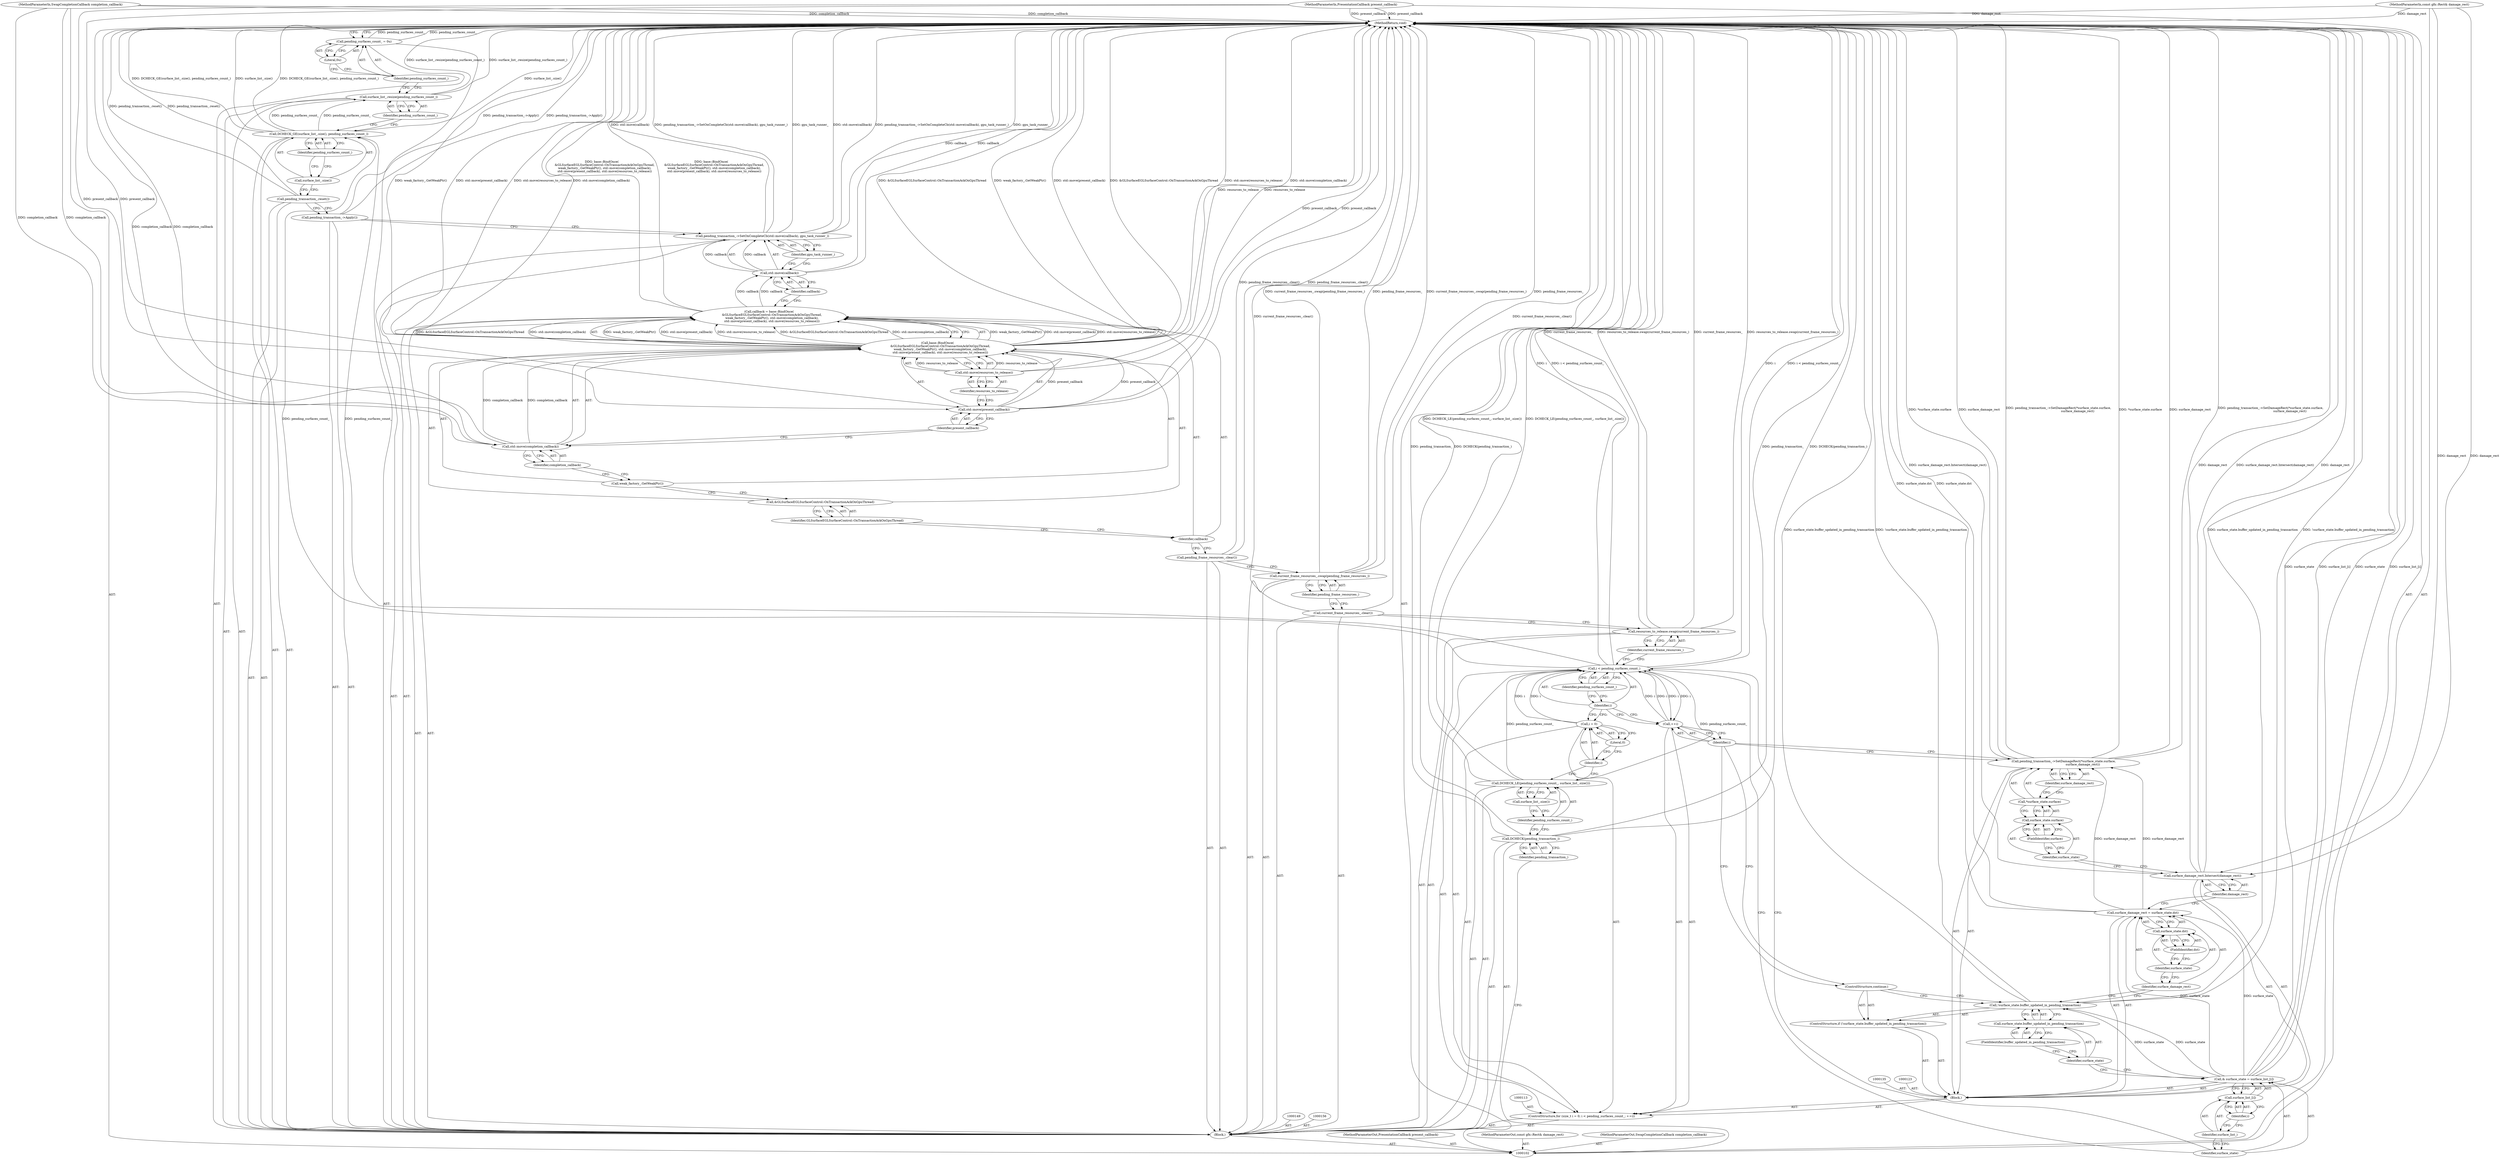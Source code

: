 digraph "0_Chrome_4afb628e068367d5b73440537555902cd12416f8_3" {
"1000183" [label="(MethodReturn,void)"];
"1000114" [label="(Call,i = 0)"];
"1000115" [label="(Identifier,i)"];
"1000116" [label="(Literal,0)"];
"1000112" [label="(ControlStructure,for (size_t i = 0; i < pending_surfaces_count_; ++i))"];
"1000117" [label="(Call,i < pending_surfaces_count_)"];
"1000118" [label="(Identifier,i)"];
"1000119" [label="(Identifier,pending_surfaces_count_)"];
"1000120" [label="(Call,++i)"];
"1000121" [label="(Identifier,i)"];
"1000124" [label="(Call,& surface_state = surface_list_[i])"];
"1000125" [label="(Identifier,surface_state)"];
"1000126" [label="(Call,surface_list_[i])"];
"1000127" [label="(Identifier,surface_list_)"];
"1000128" [label="(Identifier,i)"];
"1000133" [label="(FieldIdentifier,buffer_updated_in_pending_transaction)"];
"1000129" [label="(ControlStructure,if (!surface_state.buffer_updated_in_pending_transaction))"];
"1000130" [label="(Call,!surface_state.buffer_updated_in_pending_transaction)"];
"1000131" [label="(Call,surface_state.buffer_updated_in_pending_transaction)"];
"1000132" [label="(Identifier,surface_state)"];
"1000134" [label="(ControlStructure,continue;)"];
"1000136" [label="(Call,surface_damage_rect = surface_state.dst)"];
"1000137" [label="(Identifier,surface_damage_rect)"];
"1000138" [label="(Call,surface_state.dst)"];
"1000139" [label="(Identifier,surface_state)"];
"1000122" [label="(Block,)"];
"1000140" [label="(FieldIdentifier,dst)"];
"1000142" [label="(Identifier,damage_rect)"];
"1000141" [label="(Call,surface_damage_rect.Intersect(damage_rect))"];
"1000143" [label="(Call,pending_transaction_->SetDamageRect(*surface_state.surface,\n                                        surface_damage_rect))"];
"1000144" [label="(Call,*surface_state.surface)"];
"1000145" [label="(Call,surface_state.surface)"];
"1000146" [label="(Identifier,surface_state)"];
"1000147" [label="(FieldIdentifier,surface)"];
"1000148" [label="(Identifier,surface_damage_rect)"];
"1000103" [label="(MethodParameterIn,const gfx::Rect& damage_rect)"];
"1000302" [label="(MethodParameterOut,const gfx::Rect& damage_rect)"];
"1000151" [label="(Identifier,current_frame_resources_)"];
"1000150" [label="(Call,resources_to_release.swap(current_frame_resources_))"];
"1000152" [label="(Call,current_frame_resources_.clear())"];
"1000153" [label="(Call,current_frame_resources_.swap(pending_frame_resources_))"];
"1000154" [label="(Identifier,pending_frame_resources_)"];
"1000155" [label="(Call,pending_frame_resources_.clear())"];
"1000157" [label="(Call,callback = base::BindOnce(\n      &GLSurfaceEGLSurfaceControl::OnTransactionAckOnGpuThread,\n      weak_factory_.GetWeakPtr(), std::move(completion_callback),\n      std::move(present_callback), std::move(resources_to_release)))"];
"1000158" [label="(Identifier,callback)"];
"1000159" [label="(Call,base::BindOnce(\n      &GLSurfaceEGLSurfaceControl::OnTransactionAckOnGpuThread,\n      weak_factory_.GetWeakPtr(), std::move(completion_callback),\n      std::move(present_callback), std::move(resources_to_release)))"];
"1000160" [label="(Call,&GLSurfaceEGLSurfaceControl::OnTransactionAckOnGpuThread)"];
"1000161" [label="(Identifier,GLSurfaceEGLSurfaceControl::OnTransactionAckOnGpuThread)"];
"1000104" [label="(MethodParameterIn,SwapCompletionCallback completion_callback)"];
"1000303" [label="(MethodParameterOut,SwapCompletionCallback completion_callback)"];
"1000163" [label="(Call,std::move(completion_callback))"];
"1000164" [label="(Identifier,completion_callback)"];
"1000162" [label="(Call,weak_factory_.GetWeakPtr())"];
"1000166" [label="(Identifier,present_callback)"];
"1000167" [label="(Call,std::move(resources_to_release))"];
"1000168" [label="(Identifier,resources_to_release)"];
"1000165" [label="(Call,std::move(present_callback))"];
"1000169" [label="(Call,pending_transaction_->SetOnCompleteCb(std::move(callback), gpu_task_runner_))"];
"1000170" [label="(Call,std::move(callback))"];
"1000171" [label="(Identifier,callback)"];
"1000172" [label="(Identifier,gpu_task_runner_)"];
"1000173" [label="(Call,pending_transaction_->Apply())"];
"1000174" [label="(Call,pending_transaction_.reset())"];
"1000176" [label="(Call,surface_list_.size())"];
"1000175" [label="(Call,DCHECK_GE(surface_list_.size(), pending_surfaces_count_))"];
"1000177" [label="(Identifier,pending_surfaces_count_)"];
"1000178" [label="(Call,surface_list_.resize(pending_surfaces_count_))"];
"1000179" [label="(Identifier,pending_surfaces_count_)"];
"1000180" [label="(Call,pending_surfaces_count_ = 0u)"];
"1000181" [label="(Identifier,pending_surfaces_count_)"];
"1000182" [label="(Literal,0u)"];
"1000106" [label="(Block,)"];
"1000105" [label="(MethodParameterIn,PresentationCallback present_callback)"];
"1000304" [label="(MethodParameterOut,PresentationCallback present_callback)"];
"1000108" [label="(Identifier,pending_transaction_)"];
"1000107" [label="(Call,DCHECK(pending_transaction_))"];
"1000110" [label="(Identifier,pending_surfaces_count_)"];
"1000109" [label="(Call,DCHECK_LE(pending_surfaces_count_, surface_list_.size()))"];
"1000111" [label="(Call,surface_list_.size())"];
"1000183" -> "1000102"  [label="AST: "];
"1000183" -> "1000180"  [label="CFG: "];
"1000124" -> "1000183"  [label="DDG: surface_state"];
"1000124" -> "1000183"  [label="DDG: surface_list_[i]"];
"1000107" -> "1000183"  [label="DDG: pending_transaction_"];
"1000107" -> "1000183"  [label="DDG: DCHECK(pending_transaction_)"];
"1000169" -> "1000183"  [label="DDG: pending_transaction_->SetOnCompleteCb(std::move(callback), gpu_task_runner_)"];
"1000169" -> "1000183"  [label="DDG: gpu_task_runner_"];
"1000169" -> "1000183"  [label="DDG: std::move(callback)"];
"1000104" -> "1000183"  [label="DDG: completion_callback"];
"1000105" -> "1000183"  [label="DDG: present_callback"];
"1000141" -> "1000183"  [label="DDG: surface_damage_rect.Intersect(damage_rect)"];
"1000141" -> "1000183"  [label="DDG: damage_rect"];
"1000180" -> "1000183"  [label="DDG: pending_surfaces_count_"];
"1000153" -> "1000183"  [label="DDG: current_frame_resources_.swap(pending_frame_resources_)"];
"1000153" -> "1000183"  [label="DDG: pending_frame_resources_"];
"1000117" -> "1000183"  [label="DDG: i"];
"1000117" -> "1000183"  [label="DDG: i < pending_surfaces_count_"];
"1000136" -> "1000183"  [label="DDG: surface_state.dst"];
"1000178" -> "1000183"  [label="DDG: surface_list_.resize(pending_surfaces_count_)"];
"1000157" -> "1000183"  [label="DDG: base::BindOnce(\n      &GLSurfaceEGLSurfaceControl::OnTransactionAckOnGpuThread,\n      weak_factory_.GetWeakPtr(), std::move(completion_callback),\n      std::move(present_callback), std::move(resources_to_release))"];
"1000167" -> "1000183"  [label="DDG: resources_to_release"];
"1000130" -> "1000183"  [label="DDG: !surface_state.buffer_updated_in_pending_transaction"];
"1000130" -> "1000183"  [label="DDG: surface_state.buffer_updated_in_pending_transaction"];
"1000163" -> "1000183"  [label="DDG: completion_callback"];
"1000150" -> "1000183"  [label="DDG: current_frame_resources_"];
"1000150" -> "1000183"  [label="DDG: resources_to_release.swap(current_frame_resources_)"];
"1000159" -> "1000183"  [label="DDG: &GLSurfaceEGLSurfaceControl::OnTransactionAckOnGpuThread"];
"1000159" -> "1000183"  [label="DDG: std::move(resources_to_release)"];
"1000159" -> "1000183"  [label="DDG: std::move(completion_callback)"];
"1000159" -> "1000183"  [label="DDG: weak_factory_.GetWeakPtr()"];
"1000159" -> "1000183"  [label="DDG: std::move(present_callback)"];
"1000165" -> "1000183"  [label="DDG: present_callback"];
"1000152" -> "1000183"  [label="DDG: current_frame_resources_.clear()"];
"1000155" -> "1000183"  [label="DDG: pending_frame_resources_.clear()"];
"1000103" -> "1000183"  [label="DDG: damage_rect"];
"1000143" -> "1000183"  [label="DDG: *surface_state.surface"];
"1000143" -> "1000183"  [label="DDG: surface_damage_rect"];
"1000143" -> "1000183"  [label="DDG: pending_transaction_->SetDamageRect(*surface_state.surface,\n                                        surface_damage_rect)"];
"1000175" -> "1000183"  [label="DDG: surface_list_.size()"];
"1000175" -> "1000183"  [label="DDG: DCHECK_GE(surface_list_.size(), pending_surfaces_count_)"];
"1000173" -> "1000183"  [label="DDG: pending_transaction_->Apply()"];
"1000170" -> "1000183"  [label="DDG: callback"];
"1000174" -> "1000183"  [label="DDG: pending_transaction_.reset()"];
"1000109" -> "1000183"  [label="DDG: DCHECK_LE(pending_surfaces_count_, surface_list_.size())"];
"1000114" -> "1000112"  [label="AST: "];
"1000114" -> "1000116"  [label="CFG: "];
"1000115" -> "1000114"  [label="AST: "];
"1000116" -> "1000114"  [label="AST: "];
"1000118" -> "1000114"  [label="CFG: "];
"1000114" -> "1000117"  [label="DDG: i"];
"1000115" -> "1000114"  [label="AST: "];
"1000115" -> "1000109"  [label="CFG: "];
"1000116" -> "1000115"  [label="CFG: "];
"1000116" -> "1000114"  [label="AST: "];
"1000116" -> "1000115"  [label="CFG: "];
"1000114" -> "1000116"  [label="CFG: "];
"1000112" -> "1000106"  [label="AST: "];
"1000113" -> "1000112"  [label="AST: "];
"1000114" -> "1000112"  [label="AST: "];
"1000117" -> "1000112"  [label="AST: "];
"1000120" -> "1000112"  [label="AST: "];
"1000122" -> "1000112"  [label="AST: "];
"1000117" -> "1000112"  [label="AST: "];
"1000117" -> "1000119"  [label="CFG: "];
"1000118" -> "1000117"  [label="AST: "];
"1000119" -> "1000117"  [label="AST: "];
"1000125" -> "1000117"  [label="CFG: "];
"1000151" -> "1000117"  [label="CFG: "];
"1000117" -> "1000183"  [label="DDG: i"];
"1000117" -> "1000183"  [label="DDG: i < pending_surfaces_count_"];
"1000114" -> "1000117"  [label="DDG: i"];
"1000120" -> "1000117"  [label="DDG: i"];
"1000109" -> "1000117"  [label="DDG: pending_surfaces_count_"];
"1000117" -> "1000120"  [label="DDG: i"];
"1000117" -> "1000175"  [label="DDG: pending_surfaces_count_"];
"1000118" -> "1000117"  [label="AST: "];
"1000118" -> "1000114"  [label="CFG: "];
"1000118" -> "1000120"  [label="CFG: "];
"1000119" -> "1000118"  [label="CFG: "];
"1000119" -> "1000117"  [label="AST: "];
"1000119" -> "1000118"  [label="CFG: "];
"1000117" -> "1000119"  [label="CFG: "];
"1000120" -> "1000112"  [label="AST: "];
"1000120" -> "1000121"  [label="CFG: "];
"1000121" -> "1000120"  [label="AST: "];
"1000118" -> "1000120"  [label="CFG: "];
"1000120" -> "1000117"  [label="DDG: i"];
"1000117" -> "1000120"  [label="DDG: i"];
"1000121" -> "1000120"  [label="AST: "];
"1000121" -> "1000134"  [label="CFG: "];
"1000121" -> "1000143"  [label="CFG: "];
"1000120" -> "1000121"  [label="CFG: "];
"1000124" -> "1000122"  [label="AST: "];
"1000124" -> "1000126"  [label="CFG: "];
"1000125" -> "1000124"  [label="AST: "];
"1000126" -> "1000124"  [label="AST: "];
"1000132" -> "1000124"  [label="CFG: "];
"1000124" -> "1000183"  [label="DDG: surface_state"];
"1000124" -> "1000183"  [label="DDG: surface_list_[i]"];
"1000124" -> "1000130"  [label="DDG: surface_state"];
"1000124" -> "1000136"  [label="DDG: surface_state"];
"1000125" -> "1000124"  [label="AST: "];
"1000125" -> "1000117"  [label="CFG: "];
"1000127" -> "1000125"  [label="CFG: "];
"1000126" -> "1000124"  [label="AST: "];
"1000126" -> "1000128"  [label="CFG: "];
"1000127" -> "1000126"  [label="AST: "];
"1000128" -> "1000126"  [label="AST: "];
"1000124" -> "1000126"  [label="CFG: "];
"1000127" -> "1000126"  [label="AST: "];
"1000127" -> "1000125"  [label="CFG: "];
"1000128" -> "1000127"  [label="CFG: "];
"1000128" -> "1000126"  [label="AST: "];
"1000128" -> "1000127"  [label="CFG: "];
"1000126" -> "1000128"  [label="CFG: "];
"1000133" -> "1000131"  [label="AST: "];
"1000133" -> "1000132"  [label="CFG: "];
"1000131" -> "1000133"  [label="CFG: "];
"1000129" -> "1000122"  [label="AST: "];
"1000130" -> "1000129"  [label="AST: "];
"1000134" -> "1000129"  [label="AST: "];
"1000130" -> "1000129"  [label="AST: "];
"1000130" -> "1000131"  [label="CFG: "];
"1000131" -> "1000130"  [label="AST: "];
"1000134" -> "1000130"  [label="CFG: "];
"1000137" -> "1000130"  [label="CFG: "];
"1000130" -> "1000183"  [label="DDG: !surface_state.buffer_updated_in_pending_transaction"];
"1000130" -> "1000183"  [label="DDG: surface_state.buffer_updated_in_pending_transaction"];
"1000124" -> "1000130"  [label="DDG: surface_state"];
"1000131" -> "1000130"  [label="AST: "];
"1000131" -> "1000133"  [label="CFG: "];
"1000132" -> "1000131"  [label="AST: "];
"1000133" -> "1000131"  [label="AST: "];
"1000130" -> "1000131"  [label="CFG: "];
"1000132" -> "1000131"  [label="AST: "];
"1000132" -> "1000124"  [label="CFG: "];
"1000133" -> "1000132"  [label="CFG: "];
"1000134" -> "1000129"  [label="AST: "];
"1000134" -> "1000130"  [label="CFG: "];
"1000121" -> "1000134"  [label="CFG: "];
"1000136" -> "1000122"  [label="AST: "];
"1000136" -> "1000138"  [label="CFG: "];
"1000137" -> "1000136"  [label="AST: "];
"1000138" -> "1000136"  [label="AST: "];
"1000142" -> "1000136"  [label="CFG: "];
"1000136" -> "1000183"  [label="DDG: surface_state.dst"];
"1000124" -> "1000136"  [label="DDG: surface_state"];
"1000136" -> "1000143"  [label="DDG: surface_damage_rect"];
"1000137" -> "1000136"  [label="AST: "];
"1000137" -> "1000130"  [label="CFG: "];
"1000139" -> "1000137"  [label="CFG: "];
"1000138" -> "1000136"  [label="AST: "];
"1000138" -> "1000140"  [label="CFG: "];
"1000139" -> "1000138"  [label="AST: "];
"1000140" -> "1000138"  [label="AST: "];
"1000136" -> "1000138"  [label="CFG: "];
"1000139" -> "1000138"  [label="AST: "];
"1000139" -> "1000137"  [label="CFG: "];
"1000140" -> "1000139"  [label="CFG: "];
"1000122" -> "1000112"  [label="AST: "];
"1000123" -> "1000122"  [label="AST: "];
"1000124" -> "1000122"  [label="AST: "];
"1000129" -> "1000122"  [label="AST: "];
"1000135" -> "1000122"  [label="AST: "];
"1000136" -> "1000122"  [label="AST: "];
"1000141" -> "1000122"  [label="AST: "];
"1000143" -> "1000122"  [label="AST: "];
"1000140" -> "1000138"  [label="AST: "];
"1000140" -> "1000139"  [label="CFG: "];
"1000138" -> "1000140"  [label="CFG: "];
"1000142" -> "1000141"  [label="AST: "];
"1000142" -> "1000136"  [label="CFG: "];
"1000141" -> "1000142"  [label="CFG: "];
"1000141" -> "1000122"  [label="AST: "];
"1000141" -> "1000142"  [label="CFG: "];
"1000142" -> "1000141"  [label="AST: "];
"1000146" -> "1000141"  [label="CFG: "];
"1000141" -> "1000183"  [label="DDG: surface_damage_rect.Intersect(damage_rect)"];
"1000141" -> "1000183"  [label="DDG: damage_rect"];
"1000103" -> "1000141"  [label="DDG: damage_rect"];
"1000143" -> "1000122"  [label="AST: "];
"1000143" -> "1000148"  [label="CFG: "];
"1000144" -> "1000143"  [label="AST: "];
"1000148" -> "1000143"  [label="AST: "];
"1000121" -> "1000143"  [label="CFG: "];
"1000143" -> "1000183"  [label="DDG: *surface_state.surface"];
"1000143" -> "1000183"  [label="DDG: surface_damage_rect"];
"1000143" -> "1000183"  [label="DDG: pending_transaction_->SetDamageRect(*surface_state.surface,\n                                        surface_damage_rect)"];
"1000136" -> "1000143"  [label="DDG: surface_damage_rect"];
"1000144" -> "1000143"  [label="AST: "];
"1000144" -> "1000145"  [label="CFG: "];
"1000145" -> "1000144"  [label="AST: "];
"1000148" -> "1000144"  [label="CFG: "];
"1000145" -> "1000144"  [label="AST: "];
"1000145" -> "1000147"  [label="CFG: "];
"1000146" -> "1000145"  [label="AST: "];
"1000147" -> "1000145"  [label="AST: "];
"1000144" -> "1000145"  [label="CFG: "];
"1000146" -> "1000145"  [label="AST: "];
"1000146" -> "1000141"  [label="CFG: "];
"1000147" -> "1000146"  [label="CFG: "];
"1000147" -> "1000145"  [label="AST: "];
"1000147" -> "1000146"  [label="CFG: "];
"1000145" -> "1000147"  [label="CFG: "];
"1000148" -> "1000143"  [label="AST: "];
"1000148" -> "1000144"  [label="CFG: "];
"1000143" -> "1000148"  [label="CFG: "];
"1000103" -> "1000102"  [label="AST: "];
"1000103" -> "1000183"  [label="DDG: damage_rect"];
"1000103" -> "1000141"  [label="DDG: damage_rect"];
"1000302" -> "1000102"  [label="AST: "];
"1000151" -> "1000150"  [label="AST: "];
"1000151" -> "1000117"  [label="CFG: "];
"1000150" -> "1000151"  [label="CFG: "];
"1000150" -> "1000106"  [label="AST: "];
"1000150" -> "1000151"  [label="CFG: "];
"1000151" -> "1000150"  [label="AST: "];
"1000152" -> "1000150"  [label="CFG: "];
"1000150" -> "1000183"  [label="DDG: current_frame_resources_"];
"1000150" -> "1000183"  [label="DDG: resources_to_release.swap(current_frame_resources_)"];
"1000152" -> "1000106"  [label="AST: "];
"1000152" -> "1000150"  [label="CFG: "];
"1000154" -> "1000152"  [label="CFG: "];
"1000152" -> "1000183"  [label="DDG: current_frame_resources_.clear()"];
"1000153" -> "1000106"  [label="AST: "];
"1000153" -> "1000154"  [label="CFG: "];
"1000154" -> "1000153"  [label="AST: "];
"1000155" -> "1000153"  [label="CFG: "];
"1000153" -> "1000183"  [label="DDG: current_frame_resources_.swap(pending_frame_resources_)"];
"1000153" -> "1000183"  [label="DDG: pending_frame_resources_"];
"1000154" -> "1000153"  [label="AST: "];
"1000154" -> "1000152"  [label="CFG: "];
"1000153" -> "1000154"  [label="CFG: "];
"1000155" -> "1000106"  [label="AST: "];
"1000155" -> "1000153"  [label="CFG: "];
"1000158" -> "1000155"  [label="CFG: "];
"1000155" -> "1000183"  [label="DDG: pending_frame_resources_.clear()"];
"1000157" -> "1000106"  [label="AST: "];
"1000157" -> "1000159"  [label="CFG: "];
"1000158" -> "1000157"  [label="AST: "];
"1000159" -> "1000157"  [label="AST: "];
"1000171" -> "1000157"  [label="CFG: "];
"1000157" -> "1000183"  [label="DDG: base::BindOnce(\n      &GLSurfaceEGLSurfaceControl::OnTransactionAckOnGpuThread,\n      weak_factory_.GetWeakPtr(), std::move(completion_callback),\n      std::move(present_callback), std::move(resources_to_release))"];
"1000159" -> "1000157"  [label="DDG: weak_factory_.GetWeakPtr()"];
"1000159" -> "1000157"  [label="DDG: std::move(present_callback)"];
"1000159" -> "1000157"  [label="DDG: std::move(resources_to_release)"];
"1000159" -> "1000157"  [label="DDG: &GLSurfaceEGLSurfaceControl::OnTransactionAckOnGpuThread"];
"1000159" -> "1000157"  [label="DDG: std::move(completion_callback)"];
"1000157" -> "1000170"  [label="DDG: callback"];
"1000158" -> "1000157"  [label="AST: "];
"1000158" -> "1000155"  [label="CFG: "];
"1000161" -> "1000158"  [label="CFG: "];
"1000159" -> "1000157"  [label="AST: "];
"1000159" -> "1000167"  [label="CFG: "];
"1000160" -> "1000159"  [label="AST: "];
"1000162" -> "1000159"  [label="AST: "];
"1000163" -> "1000159"  [label="AST: "];
"1000165" -> "1000159"  [label="AST: "];
"1000167" -> "1000159"  [label="AST: "];
"1000157" -> "1000159"  [label="CFG: "];
"1000159" -> "1000183"  [label="DDG: &GLSurfaceEGLSurfaceControl::OnTransactionAckOnGpuThread"];
"1000159" -> "1000183"  [label="DDG: std::move(resources_to_release)"];
"1000159" -> "1000183"  [label="DDG: std::move(completion_callback)"];
"1000159" -> "1000183"  [label="DDG: weak_factory_.GetWeakPtr()"];
"1000159" -> "1000183"  [label="DDG: std::move(present_callback)"];
"1000159" -> "1000157"  [label="DDG: weak_factory_.GetWeakPtr()"];
"1000159" -> "1000157"  [label="DDG: std::move(present_callback)"];
"1000159" -> "1000157"  [label="DDG: std::move(resources_to_release)"];
"1000159" -> "1000157"  [label="DDG: &GLSurfaceEGLSurfaceControl::OnTransactionAckOnGpuThread"];
"1000159" -> "1000157"  [label="DDG: std::move(completion_callback)"];
"1000163" -> "1000159"  [label="DDG: completion_callback"];
"1000165" -> "1000159"  [label="DDG: present_callback"];
"1000167" -> "1000159"  [label="DDG: resources_to_release"];
"1000160" -> "1000159"  [label="AST: "];
"1000160" -> "1000161"  [label="CFG: "];
"1000161" -> "1000160"  [label="AST: "];
"1000162" -> "1000160"  [label="CFG: "];
"1000161" -> "1000160"  [label="AST: "];
"1000161" -> "1000158"  [label="CFG: "];
"1000160" -> "1000161"  [label="CFG: "];
"1000104" -> "1000102"  [label="AST: "];
"1000104" -> "1000183"  [label="DDG: completion_callback"];
"1000104" -> "1000163"  [label="DDG: completion_callback"];
"1000303" -> "1000102"  [label="AST: "];
"1000163" -> "1000159"  [label="AST: "];
"1000163" -> "1000164"  [label="CFG: "];
"1000164" -> "1000163"  [label="AST: "];
"1000166" -> "1000163"  [label="CFG: "];
"1000163" -> "1000183"  [label="DDG: completion_callback"];
"1000163" -> "1000159"  [label="DDG: completion_callback"];
"1000104" -> "1000163"  [label="DDG: completion_callback"];
"1000164" -> "1000163"  [label="AST: "];
"1000164" -> "1000162"  [label="CFG: "];
"1000163" -> "1000164"  [label="CFG: "];
"1000162" -> "1000159"  [label="AST: "];
"1000162" -> "1000160"  [label="CFG: "];
"1000164" -> "1000162"  [label="CFG: "];
"1000166" -> "1000165"  [label="AST: "];
"1000166" -> "1000163"  [label="CFG: "];
"1000165" -> "1000166"  [label="CFG: "];
"1000167" -> "1000159"  [label="AST: "];
"1000167" -> "1000168"  [label="CFG: "];
"1000168" -> "1000167"  [label="AST: "];
"1000159" -> "1000167"  [label="CFG: "];
"1000167" -> "1000183"  [label="DDG: resources_to_release"];
"1000167" -> "1000159"  [label="DDG: resources_to_release"];
"1000168" -> "1000167"  [label="AST: "];
"1000168" -> "1000165"  [label="CFG: "];
"1000167" -> "1000168"  [label="CFG: "];
"1000165" -> "1000159"  [label="AST: "];
"1000165" -> "1000166"  [label="CFG: "];
"1000166" -> "1000165"  [label="AST: "];
"1000168" -> "1000165"  [label="CFG: "];
"1000165" -> "1000183"  [label="DDG: present_callback"];
"1000165" -> "1000159"  [label="DDG: present_callback"];
"1000105" -> "1000165"  [label="DDG: present_callback"];
"1000169" -> "1000106"  [label="AST: "];
"1000169" -> "1000172"  [label="CFG: "];
"1000170" -> "1000169"  [label="AST: "];
"1000172" -> "1000169"  [label="AST: "];
"1000173" -> "1000169"  [label="CFG: "];
"1000169" -> "1000183"  [label="DDG: pending_transaction_->SetOnCompleteCb(std::move(callback), gpu_task_runner_)"];
"1000169" -> "1000183"  [label="DDG: gpu_task_runner_"];
"1000169" -> "1000183"  [label="DDG: std::move(callback)"];
"1000170" -> "1000169"  [label="DDG: callback"];
"1000170" -> "1000169"  [label="AST: "];
"1000170" -> "1000171"  [label="CFG: "];
"1000171" -> "1000170"  [label="AST: "];
"1000172" -> "1000170"  [label="CFG: "];
"1000170" -> "1000183"  [label="DDG: callback"];
"1000170" -> "1000169"  [label="DDG: callback"];
"1000157" -> "1000170"  [label="DDG: callback"];
"1000171" -> "1000170"  [label="AST: "];
"1000171" -> "1000157"  [label="CFG: "];
"1000170" -> "1000171"  [label="CFG: "];
"1000172" -> "1000169"  [label="AST: "];
"1000172" -> "1000170"  [label="CFG: "];
"1000169" -> "1000172"  [label="CFG: "];
"1000173" -> "1000106"  [label="AST: "];
"1000173" -> "1000169"  [label="CFG: "];
"1000174" -> "1000173"  [label="CFG: "];
"1000173" -> "1000183"  [label="DDG: pending_transaction_->Apply()"];
"1000174" -> "1000106"  [label="AST: "];
"1000174" -> "1000173"  [label="CFG: "];
"1000176" -> "1000174"  [label="CFG: "];
"1000174" -> "1000183"  [label="DDG: pending_transaction_.reset()"];
"1000176" -> "1000175"  [label="AST: "];
"1000176" -> "1000174"  [label="CFG: "];
"1000177" -> "1000176"  [label="CFG: "];
"1000175" -> "1000106"  [label="AST: "];
"1000175" -> "1000177"  [label="CFG: "];
"1000176" -> "1000175"  [label="AST: "];
"1000177" -> "1000175"  [label="AST: "];
"1000179" -> "1000175"  [label="CFG: "];
"1000175" -> "1000183"  [label="DDG: surface_list_.size()"];
"1000175" -> "1000183"  [label="DDG: DCHECK_GE(surface_list_.size(), pending_surfaces_count_)"];
"1000117" -> "1000175"  [label="DDG: pending_surfaces_count_"];
"1000175" -> "1000178"  [label="DDG: pending_surfaces_count_"];
"1000177" -> "1000175"  [label="AST: "];
"1000177" -> "1000176"  [label="CFG: "];
"1000175" -> "1000177"  [label="CFG: "];
"1000178" -> "1000106"  [label="AST: "];
"1000178" -> "1000179"  [label="CFG: "];
"1000179" -> "1000178"  [label="AST: "];
"1000181" -> "1000178"  [label="CFG: "];
"1000178" -> "1000183"  [label="DDG: surface_list_.resize(pending_surfaces_count_)"];
"1000175" -> "1000178"  [label="DDG: pending_surfaces_count_"];
"1000179" -> "1000178"  [label="AST: "];
"1000179" -> "1000175"  [label="CFG: "];
"1000178" -> "1000179"  [label="CFG: "];
"1000180" -> "1000106"  [label="AST: "];
"1000180" -> "1000182"  [label="CFG: "];
"1000181" -> "1000180"  [label="AST: "];
"1000182" -> "1000180"  [label="AST: "];
"1000183" -> "1000180"  [label="CFG: "];
"1000180" -> "1000183"  [label="DDG: pending_surfaces_count_"];
"1000181" -> "1000180"  [label="AST: "];
"1000181" -> "1000178"  [label="CFG: "];
"1000182" -> "1000181"  [label="CFG: "];
"1000182" -> "1000180"  [label="AST: "];
"1000182" -> "1000181"  [label="CFG: "];
"1000180" -> "1000182"  [label="CFG: "];
"1000106" -> "1000102"  [label="AST: "];
"1000107" -> "1000106"  [label="AST: "];
"1000109" -> "1000106"  [label="AST: "];
"1000112" -> "1000106"  [label="AST: "];
"1000149" -> "1000106"  [label="AST: "];
"1000150" -> "1000106"  [label="AST: "];
"1000152" -> "1000106"  [label="AST: "];
"1000153" -> "1000106"  [label="AST: "];
"1000155" -> "1000106"  [label="AST: "];
"1000156" -> "1000106"  [label="AST: "];
"1000157" -> "1000106"  [label="AST: "];
"1000169" -> "1000106"  [label="AST: "];
"1000173" -> "1000106"  [label="AST: "];
"1000174" -> "1000106"  [label="AST: "];
"1000175" -> "1000106"  [label="AST: "];
"1000178" -> "1000106"  [label="AST: "];
"1000180" -> "1000106"  [label="AST: "];
"1000105" -> "1000102"  [label="AST: "];
"1000105" -> "1000183"  [label="DDG: present_callback"];
"1000105" -> "1000165"  [label="DDG: present_callback"];
"1000304" -> "1000102"  [label="AST: "];
"1000108" -> "1000107"  [label="AST: "];
"1000108" -> "1000102"  [label="CFG: "];
"1000107" -> "1000108"  [label="CFG: "];
"1000107" -> "1000106"  [label="AST: "];
"1000107" -> "1000108"  [label="CFG: "];
"1000108" -> "1000107"  [label="AST: "];
"1000110" -> "1000107"  [label="CFG: "];
"1000107" -> "1000183"  [label="DDG: pending_transaction_"];
"1000107" -> "1000183"  [label="DDG: DCHECK(pending_transaction_)"];
"1000110" -> "1000109"  [label="AST: "];
"1000110" -> "1000107"  [label="CFG: "];
"1000111" -> "1000110"  [label="CFG: "];
"1000109" -> "1000106"  [label="AST: "];
"1000109" -> "1000111"  [label="CFG: "];
"1000110" -> "1000109"  [label="AST: "];
"1000111" -> "1000109"  [label="AST: "];
"1000115" -> "1000109"  [label="CFG: "];
"1000109" -> "1000183"  [label="DDG: DCHECK_LE(pending_surfaces_count_, surface_list_.size())"];
"1000109" -> "1000117"  [label="DDG: pending_surfaces_count_"];
"1000111" -> "1000109"  [label="AST: "];
"1000111" -> "1000110"  [label="CFG: "];
"1000109" -> "1000111"  [label="CFG: "];
}
